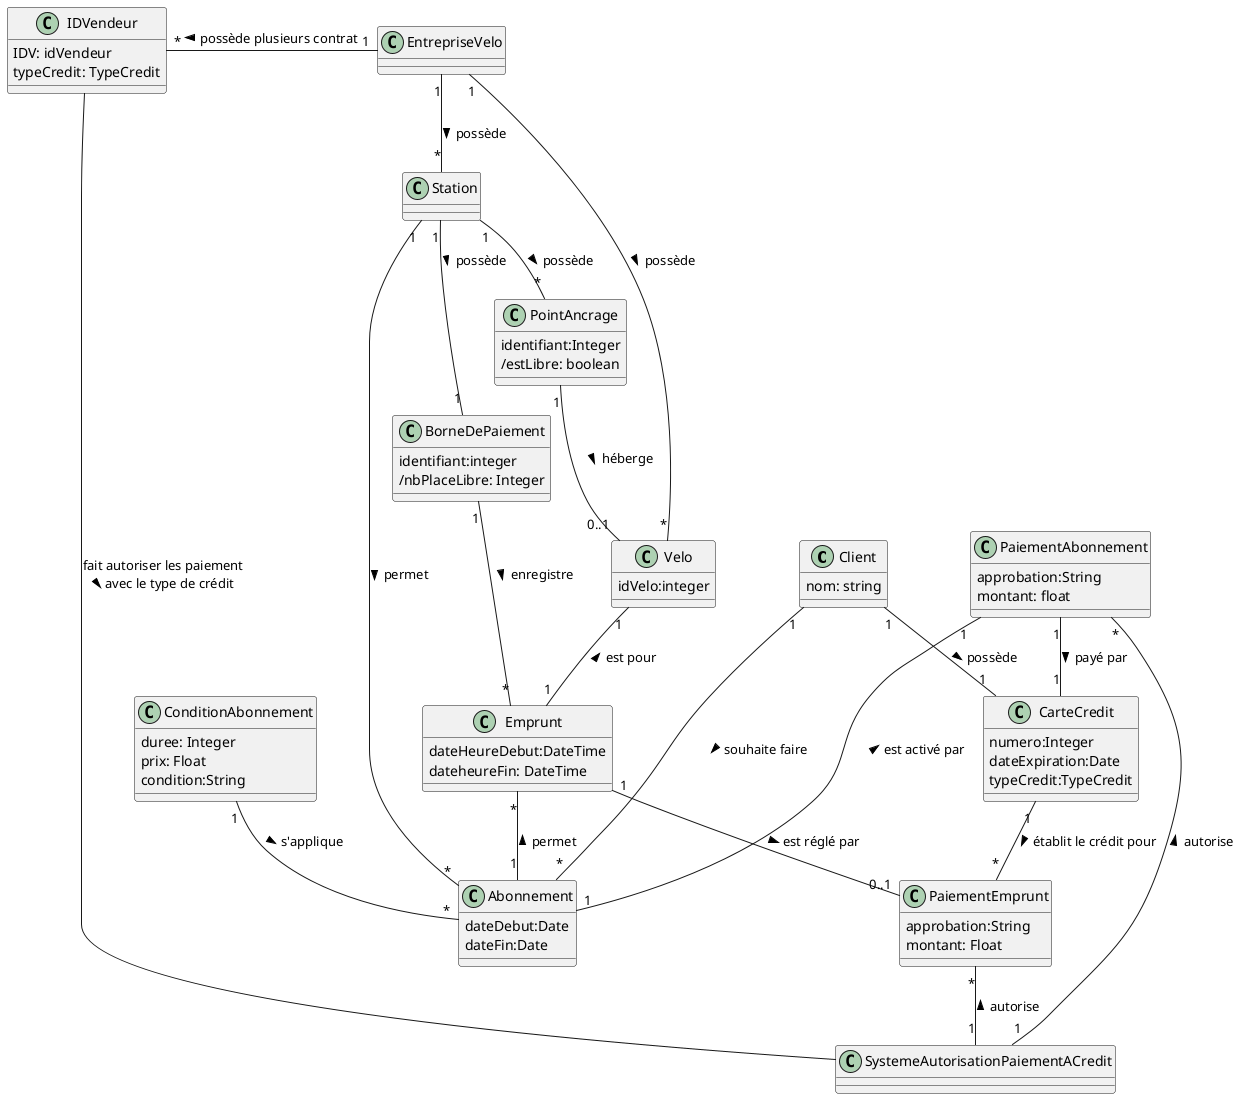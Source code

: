 @startuml MDD-cu4
class Client {
    nom: string
}
class CarteCredit {
    numero:Integer
    dateExpiration:Date
    typeCredit:TypeCredit
}

class PaiementEmprunt {
    approbation:String 
    montant: Float
}

class SystemeAutorisationPaiementACredit
class ConditionAbonnement{
    duree: Integer 
    prix: Float 
    condition:String
}
class Abonnement {
    dateDebut:Date
    dateFin:Date
}
class EntrepriseVelo
class Station
class BorneDePaiement {
    identifiant:integer 
    /nbPlaceLibre: Integer
}
class PointAncrage{
    identifiant:Integer
    /estLibre: boolean
}

class Velo{
    idVelo:integer
}
class Emprunt {
    dateHeureDebut:DateTime 
    dateheureFin: DateTime 
}
class PaiementAbonnement {
    approbation:String 
    montant: float
}
class IDVendeur {
    IDV: idVendeur
    typeCredit: TypeCredit
}

PaiementAbonnement "1" -- "1" Abonnement: est activé par <
PaiementAbonnement "1" -- "1" CarteCredit: payé par >

Client "1" -- "*" Abonnement: souhaite faire >
Client "1" -- "1" CarteCredit: possède >
CarteCredit "1" -- "*" PaiementEmprunt: établit le crédit pour >
PaiementEmprunt "*" -- "1" SystemeAutorisationPaiementACredit: autorise <
PaiementAbonnement "*" -- "1" SystemeAutorisationPaiementACredit: autorise <
EntrepriseVelo "1" -- "*" Station: possède >
Station "1" -- "*" PointAncrage: possède >
Station "1" -- "1" BorneDePaiement: possède >
BorneDePaiement "1" -- "*" Emprunt: enregistre >
PointAncrage "1" -- "0..1" Velo: héberge >
Velo "1" -- "1" Emprunt: est pour <
Emprunt "1" -- "0..1" PaiementEmprunt: est réglé par >
Emprunt "*" -- "1" Abonnement: permet <
ConditionAbonnement "1" -- "*" Abonnement: s'applique >
EntrepriseVelo "1" -- "*" Velo: possède >
Station "1" -- "*" Abonnement: permet >
EntrepriseVelo "1" -l- "*" IDVendeur: possède plusieurs contrat >
IDVendeur -- SystemeAutorisationPaiementACredit: fait autoriser les paiement\n avec le type de crédit >
@enduml